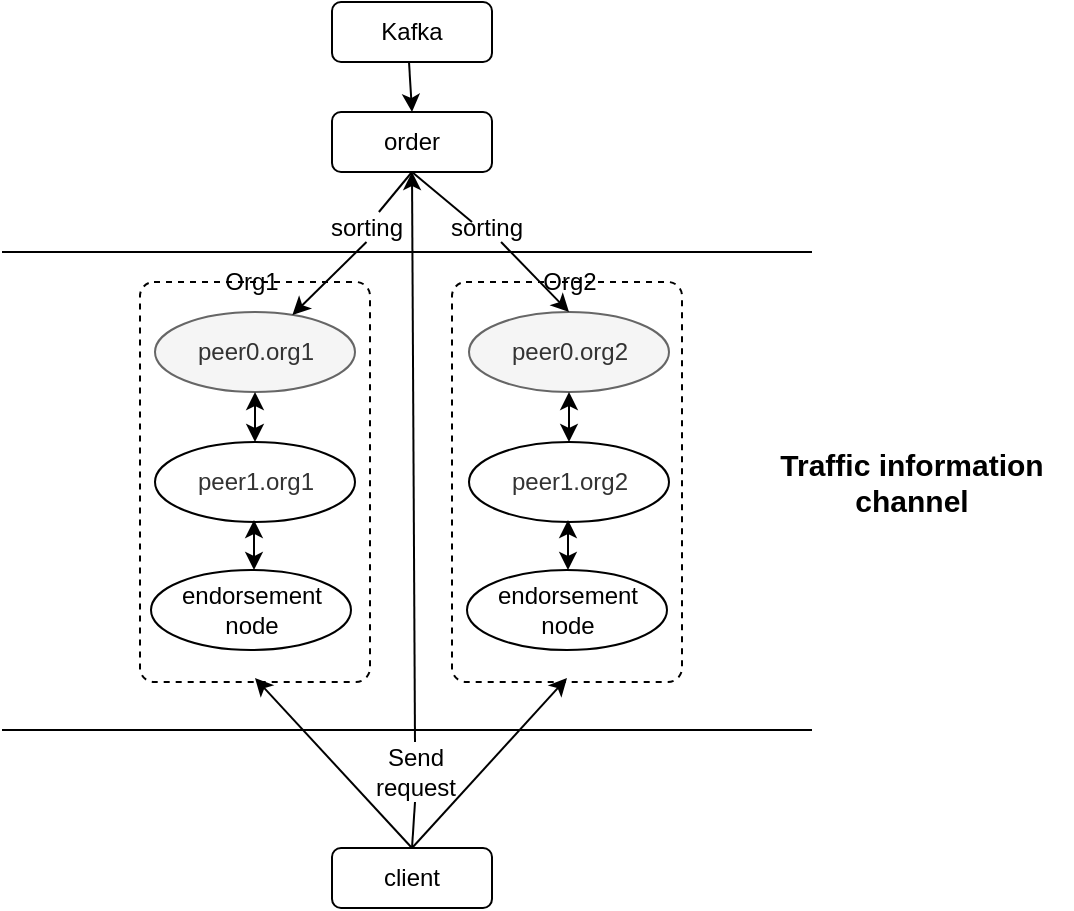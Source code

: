 <mxfile version="16.2.7" type="github">
  <diagram id="_cmY7y_k3Od5MmhJd2g_" name="Page-1">
    <mxGraphModel dx="966" dy="587" grid="1" gridSize="5" guides="1" tooltips="1" connect="1" arrows="1" fold="1" page="1" pageScale="1" pageWidth="827" pageHeight="1169" math="0" shadow="0">
      <root>
        <mxCell id="0" />
        <mxCell id="1" parent="0" />
        <mxCell id="IsdlK_YT22N7gNHr8zgR-1" value="order" style="rounded=1;whiteSpace=wrap;html=1;" vertex="1" parent="1">
          <mxGeometry x="320" y="90" width="80" height="30" as="geometry" />
        </mxCell>
        <mxCell id="IsdlK_YT22N7gNHr8zgR-2" value="" style="endArrow=none;html=1;rounded=0;" edge="1" parent="1">
          <mxGeometry width="50" height="50" relative="1" as="geometry">
            <mxPoint x="155" y="160" as="sourcePoint" />
            <mxPoint x="560" y="160" as="targetPoint" />
          </mxGeometry>
        </mxCell>
        <mxCell id="IsdlK_YT22N7gNHr8zgR-3" value="" style="endArrow=none;html=1;rounded=0;" edge="1" parent="1">
          <mxGeometry width="50" height="50" relative="1" as="geometry">
            <mxPoint x="155" y="399" as="sourcePoint" />
            <mxPoint x="560" y="399" as="targetPoint" />
          </mxGeometry>
        </mxCell>
        <mxCell id="IsdlK_YT22N7gNHr8zgR-5" value="" style="rounded=1;whiteSpace=wrap;html=1;absoluteArcSize=1;arcSize=14;strokeWidth=1;dashed=1;" vertex="1" parent="1">
          <mxGeometry x="224" y="175" width="115" height="200" as="geometry" />
        </mxCell>
        <mxCell id="IsdlK_YT22N7gNHr8zgR-4" value="peer0.org1" style="ellipse;whiteSpace=wrap;html=1;align=center;fillColor=#f5f5f5;fontColor=#333333;strokeColor=#666666;" vertex="1" parent="1">
          <mxGeometry x="231.5" y="190" width="100" height="40" as="geometry" />
        </mxCell>
        <mxCell id="IsdlK_YT22N7gNHr8zgR-6" value="endorsement node" style="ellipse;whiteSpace=wrap;html=1;align=center;" vertex="1" parent="1">
          <mxGeometry x="229.5" y="319" width="100" height="40" as="geometry" />
        </mxCell>
        <mxCell id="IsdlK_YT22N7gNHr8zgR-7" value="" style="endArrow=classic;startArrow=classic;html=1;rounded=0;entryX=0.5;entryY=1;entryDx=0;entryDy=0;exitX=0.5;exitY=0;exitDx=0;exitDy=0;" edge="1" parent="1" source="IsdlK_YT22N7gNHr8zgR-23" target="IsdlK_YT22N7gNHr8zgR-4">
          <mxGeometry width="50" height="50" relative="1" as="geometry">
            <mxPoint x="280" y="260" as="sourcePoint" />
            <mxPoint x="304.5" y="220" as="targetPoint" />
          </mxGeometry>
        </mxCell>
        <mxCell id="IsdlK_YT22N7gNHr8zgR-8" value="client" style="rounded=1;whiteSpace=wrap;html=1;" vertex="1" parent="1">
          <mxGeometry x="320" y="458" width="80" height="30" as="geometry" />
        </mxCell>
        <mxCell id="IsdlK_YT22N7gNHr8zgR-9" value="" style="rounded=1;whiteSpace=wrap;html=1;absoluteArcSize=1;arcSize=14;strokeWidth=1;dashed=1;" vertex="1" parent="1">
          <mxGeometry x="380" y="175" width="115" height="200" as="geometry" />
        </mxCell>
        <mxCell id="IsdlK_YT22N7gNHr8zgR-10" value="peer0.org2" style="ellipse;whiteSpace=wrap;html=1;align=center;fillColor=#f5f5f5;fontColor=#333333;strokeColor=#666666;" vertex="1" parent="1">
          <mxGeometry x="388.5" y="190" width="100" height="40" as="geometry" />
        </mxCell>
        <mxCell id="IsdlK_YT22N7gNHr8zgR-11" value="endorsement node" style="ellipse;whiteSpace=wrap;html=1;align=center;" vertex="1" parent="1">
          <mxGeometry x="387.5" y="319" width="100" height="40" as="geometry" />
        </mxCell>
        <mxCell id="IsdlK_YT22N7gNHr8zgR-12" value="" style="endArrow=classic;startArrow=classic;html=1;rounded=0;entryX=0.5;entryY=1;entryDx=0;entryDy=0;exitX=0.5;exitY=0;exitDx=0;exitDy=0;" edge="1" parent="1" source="IsdlK_YT22N7gNHr8zgR-24" target="IsdlK_YT22N7gNHr8zgR-10">
          <mxGeometry width="50" height="50" relative="1" as="geometry">
            <mxPoint x="439" y="265" as="sourcePoint" />
            <mxPoint x="298.5" y="225" as="targetPoint" />
          </mxGeometry>
        </mxCell>
        <mxCell id="IsdlK_YT22N7gNHr8zgR-13" value="Org1&lt;br&gt;" style="text;html=1;strokeColor=none;fillColor=none;align=center;verticalAlign=middle;whiteSpace=wrap;rounded=0;dashed=1;" vertex="1" parent="1">
          <mxGeometry x="249.5" y="160" width="60" height="30" as="geometry" />
        </mxCell>
        <mxCell id="IsdlK_YT22N7gNHr8zgR-14" value="Org2" style="text;html=1;strokeColor=none;fillColor=none;align=center;verticalAlign=middle;whiteSpace=wrap;rounded=0;dashed=1;" vertex="1" parent="1">
          <mxGeometry x="408.5" y="160" width="60" height="30" as="geometry" />
        </mxCell>
        <mxCell id="IsdlK_YT22N7gNHr8zgR-15" value="" style="endArrow=classic;html=1;rounded=0;exitX=0.5;exitY=0;exitDx=0;exitDy=0;entryX=0.5;entryY=1;entryDx=0;entryDy=0;" edge="1" parent="1" source="IsdlK_YT22N7gNHr8zgR-8">
          <mxGeometry width="50" height="50" relative="1" as="geometry">
            <mxPoint x="360" y="458" as="sourcePoint" />
            <mxPoint x="437.5" y="373" as="targetPoint" />
          </mxGeometry>
        </mxCell>
        <mxCell id="IsdlK_YT22N7gNHr8zgR-16" value="" style="endArrow=classic;html=1;rounded=0;exitX=0.5;exitY=0;exitDx=0;exitDy=0;entryX=0.5;entryY=1;entryDx=0;entryDy=0;" edge="1" parent="1" source="IsdlK_YT22N7gNHr8zgR-8">
          <mxGeometry width="50" height="50" relative="1" as="geometry">
            <mxPoint x="365" y="463" as="sourcePoint" />
            <mxPoint x="281.5" y="373" as="targetPoint" />
          </mxGeometry>
        </mxCell>
        <mxCell id="IsdlK_YT22N7gNHr8zgR-17" value="" style="endArrow=classic;html=1;rounded=0;entryX=0.5;entryY=1;entryDx=0;entryDy=0;exitX=0.5;exitY=0;exitDx=0;exitDy=0;startArrow=none;" edge="1" parent="1" source="IsdlK_YT22N7gNHr8zgR-38" target="IsdlK_YT22N7gNHr8zgR-1">
          <mxGeometry width="50" height="50" relative="1" as="geometry">
            <mxPoint x="360" y="415" as="sourcePoint" />
            <mxPoint x="410" y="365" as="targetPoint" />
          </mxGeometry>
        </mxCell>
        <mxCell id="IsdlK_YT22N7gNHr8zgR-21" value="" style="endArrow=classic;html=1;rounded=0;exitX=0.5;exitY=1;exitDx=0;exitDy=0;startArrow=none;" edge="1" parent="1" source="IsdlK_YT22N7gNHr8zgR-20" target="IsdlK_YT22N7gNHr8zgR-4">
          <mxGeometry width="50" height="50" relative="1" as="geometry">
            <mxPoint x="465" y="125" as="sourcePoint" />
            <mxPoint x="515" y="75" as="targetPoint" />
          </mxGeometry>
        </mxCell>
        <mxCell id="IsdlK_YT22N7gNHr8zgR-23" value="&lt;span style=&quot;color: rgb(51 , 51 , 51)&quot;&gt;peer1.org1&lt;/span&gt;" style="ellipse;whiteSpace=wrap;html=1;align=center;" vertex="1" parent="1">
          <mxGeometry x="231.5" y="255" width="100" height="40" as="geometry" />
        </mxCell>
        <mxCell id="IsdlK_YT22N7gNHr8zgR-24" value="&lt;span style=&quot;color: rgb(51 , 51 , 51)&quot;&gt;peer1.org2&lt;/span&gt;" style="ellipse;whiteSpace=wrap;html=1;align=center;" vertex="1" parent="1">
          <mxGeometry x="388.5" y="255" width="100" height="40" as="geometry" />
        </mxCell>
        <mxCell id="IsdlK_YT22N7gNHr8zgR-28" value="" style="endArrow=classic;startArrow=classic;html=1;rounded=0;entryX=0.5;entryY=1;entryDx=0;entryDy=0;exitX=0.5;exitY=0;exitDx=0;exitDy=0;" edge="1" parent="1">
          <mxGeometry width="50" height="50" relative="1" as="geometry">
            <mxPoint x="281" y="319" as="sourcePoint" />
            <mxPoint x="281" y="294" as="targetPoint" />
          </mxGeometry>
        </mxCell>
        <mxCell id="IsdlK_YT22N7gNHr8zgR-33" value="" style="endArrow=classic;startArrow=classic;html=1;rounded=0;entryX=0.5;entryY=1;entryDx=0;entryDy=0;exitX=0.5;exitY=0;exitDx=0;exitDy=0;" edge="1" parent="1">
          <mxGeometry width="50" height="50" relative="1" as="geometry">
            <mxPoint x="438" y="319" as="sourcePoint" />
            <mxPoint x="438" y="294" as="targetPoint" />
          </mxGeometry>
        </mxCell>
        <mxCell id="IsdlK_YT22N7gNHr8zgR-35" value="" style="endArrow=classic;html=1;rounded=0;entryX=0.5;entryY=0;entryDx=0;entryDy=0;startArrow=none;" edge="1" parent="1" source="IsdlK_YT22N7gNHr8zgR-47" target="IsdlK_YT22N7gNHr8zgR-10">
          <mxGeometry width="50" height="50" relative="1" as="geometry">
            <mxPoint x="360" y="120" as="sourcePoint" />
            <mxPoint x="302.877" y="196.103" as="targetPoint" />
          </mxGeometry>
        </mxCell>
        <mxCell id="IsdlK_YT22N7gNHr8zgR-37" value="&lt;font&gt;&lt;span style=&quot;font-size: 15px&quot;&gt;&lt;b&gt;Traffic information &lt;br&gt;channel&lt;/b&gt;&lt;/span&gt;&lt;/font&gt;" style="text;html=1;strokeColor=none;fillColor=none;align=center;verticalAlign=middle;whiteSpace=wrap;rounded=0;dashed=1;strokeWidth=5;" vertex="1" parent="1">
          <mxGeometry x="530" y="250" width="160" height="50" as="geometry" />
        </mxCell>
        <mxCell id="IsdlK_YT22N7gNHr8zgR-38" value="Send request" style="text;html=1;strokeColor=none;fillColor=none;align=center;verticalAlign=middle;whiteSpace=wrap;rounded=0;dashed=1;" vertex="1" parent="1">
          <mxGeometry x="331.5" y="405" width="60" height="30" as="geometry" />
        </mxCell>
        <mxCell id="IsdlK_YT22N7gNHr8zgR-40" value="" style="endArrow=none;html=1;rounded=0;entryX=0.5;entryY=1;entryDx=0;entryDy=0;exitX=0.5;exitY=0;exitDx=0;exitDy=0;" edge="1" parent="1" source="IsdlK_YT22N7gNHr8zgR-8" target="IsdlK_YT22N7gNHr8zgR-38">
          <mxGeometry width="50" height="50" relative="1" as="geometry">
            <mxPoint x="360" y="458" as="sourcePoint" />
            <mxPoint x="360" y="120" as="targetPoint" />
          </mxGeometry>
        </mxCell>
        <mxCell id="IsdlK_YT22N7gNHr8zgR-42" value="Kafka" style="rounded=1;whiteSpace=wrap;html=1;" vertex="1" parent="1">
          <mxGeometry x="320" y="35" width="80" height="30" as="geometry" />
        </mxCell>
        <mxCell id="IsdlK_YT22N7gNHr8zgR-43" value="" style="endArrow=classic;html=1;rounded=0;fontSize=13;entryX=0.5;entryY=0;entryDx=0;entryDy=0;" edge="1" parent="1" target="IsdlK_YT22N7gNHr8zgR-1">
          <mxGeometry width="50" height="50" relative="1" as="geometry">
            <mxPoint x="358.5" y="65" as="sourcePoint" />
            <mxPoint x="408.5" y="15" as="targetPoint" />
          </mxGeometry>
        </mxCell>
        <mxCell id="IsdlK_YT22N7gNHr8zgR-20" value="sorting" style="text;html=1;strokeColor=none;fillColor=none;align=center;verticalAlign=middle;whiteSpace=wrap;rounded=0;dashed=1;" vertex="1" parent="1">
          <mxGeometry x="315" y="140" width="44.5" height="15" as="geometry" />
        </mxCell>
        <mxCell id="IsdlK_YT22N7gNHr8zgR-46" value="" style="endArrow=none;html=1;rounded=0;exitX=0.5;exitY=1;exitDx=0;exitDy=0;" edge="1" parent="1" source="IsdlK_YT22N7gNHr8zgR-1" target="IsdlK_YT22N7gNHr8zgR-20">
          <mxGeometry width="50" height="50" relative="1" as="geometry">
            <mxPoint x="360" y="120" as="sourcePoint" />
            <mxPoint x="297.877" y="191.103" as="targetPoint" />
          </mxGeometry>
        </mxCell>
        <mxCell id="IsdlK_YT22N7gNHr8zgR-47" value="sorting" style="text;html=1;strokeColor=none;fillColor=none;align=center;verticalAlign=middle;whiteSpace=wrap;rounded=0;dashed=1;" vertex="1" parent="1">
          <mxGeometry x="375" y="140" width="44.5" height="15" as="geometry" />
        </mxCell>
        <mxCell id="IsdlK_YT22N7gNHr8zgR-54" value="" style="endArrow=none;html=1;rounded=0;" edge="1" parent="1">
          <mxGeometry width="50" height="50" relative="1" as="geometry">
            <mxPoint x="360" y="120" as="sourcePoint" />
            <mxPoint x="390" y="145" as="targetPoint" />
          </mxGeometry>
        </mxCell>
      </root>
    </mxGraphModel>
  </diagram>
</mxfile>
